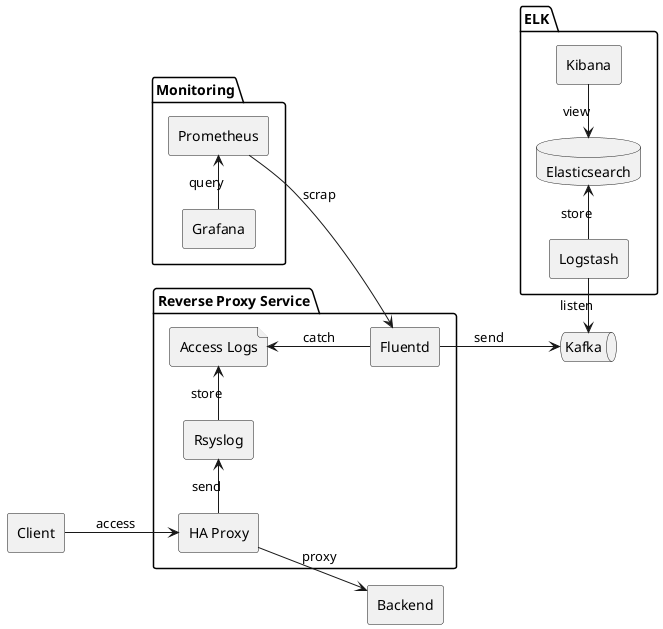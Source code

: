 @startuml arch
left to right direction

agent "Client" as client

package "Reverse Proxy Service" {
    agent "HA Proxy" as haproxy
    agent "Rsyslog" as rsyslog
    file "Access Logs" as logs
    agent "Fluentd" as fluentd
}

agent "Backend" as backend
queue "Kafka" as kafka

package "ELK" {
    agent "Logstash" as logstash
    database "Elasticsearch" as es
    agent "Kibana" as kibana
}

package "Monitoring" {
    agent "Prometheus" as prometheus
    agent "Grafana" as grafana
}

client --> haproxy : access
haproxy --> backend : proxy
haproxy -> rsyslog : send
rsyslog -> logs : store
logs <-- fluentd : catch
fluentd --> kafka : send

' ELK
kafka <- logstash : listen
logstash -> es : store
es <- kibana : view

' metrics
prometheus --> fluentd : scrap
grafana -> prometheus : query

@enduml